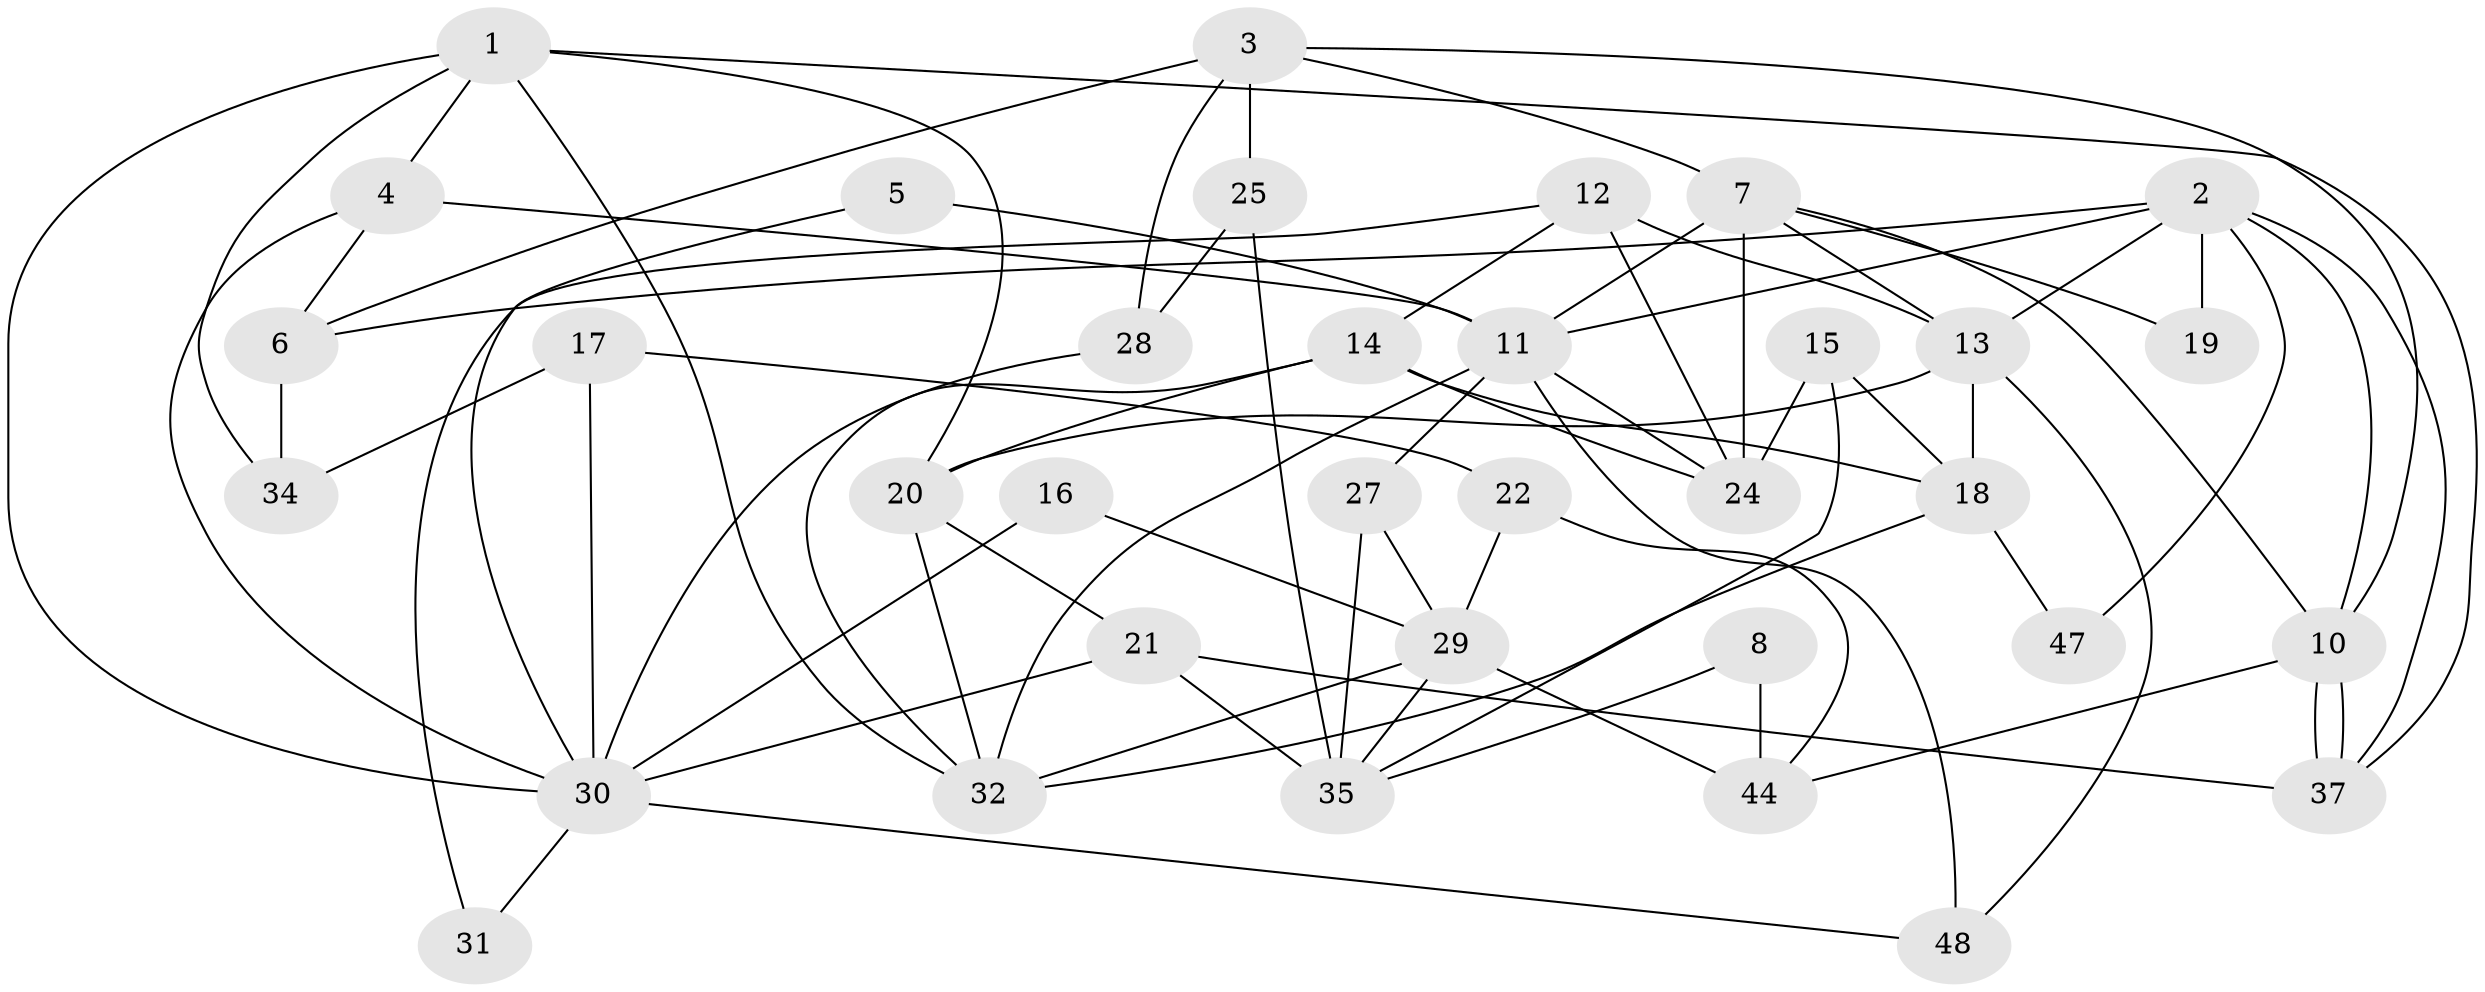 // Generated by graph-tools (version 1.1) at 2025/52/02/27/25 19:52:02]
// undirected, 35 vertices, 76 edges
graph export_dot {
graph [start="1"]
  node [color=gray90,style=filled];
  1;
  2 [super="+38"];
  3;
  4;
  5;
  6;
  7 [super="+9"];
  8;
  10 [super="+33"];
  11 [super="+23"];
  12 [super="+26"];
  13 [super="+46"];
  14 [super="+36"];
  15;
  16;
  17;
  18;
  19;
  20 [super="+42"];
  21 [super="+39"];
  22 [super="+50"];
  24;
  25;
  27;
  28;
  29 [super="+45"];
  30 [super="+43"];
  31;
  32 [super="+41"];
  34;
  35 [super="+49"];
  37 [super="+40"];
  44 [super="+51"];
  47;
  48;
  1 -- 37;
  1 -- 30;
  1 -- 4;
  1 -- 20;
  1 -- 32;
  1 -- 34;
  2 -- 11;
  2 -- 6;
  2 -- 13;
  2 -- 19 [weight=2];
  2 -- 37;
  2 -- 10;
  2 -- 47;
  3 -- 28;
  3 -- 7;
  3 -- 6;
  3 -- 25;
  3 -- 10;
  4 -- 11;
  4 -- 6;
  4 -- 30;
  5 -- 11;
  5 -- 30;
  6 -- 34;
  7 -- 11 [weight=2];
  7 -- 13;
  7 -- 19;
  7 -- 24;
  7 -- 10;
  8 -- 44 [weight=2];
  8 -- 35;
  10 -- 37;
  10 -- 37;
  10 -- 44;
  11 -- 24;
  11 -- 48;
  11 -- 27;
  11 -- 32;
  12 -- 24 [weight=2];
  12 -- 14;
  12 -- 31;
  12 -- 13;
  13 -- 48;
  13 -- 18;
  13 -- 20;
  14 -- 32;
  14 -- 20;
  14 -- 24;
  14 -- 18;
  15 -- 18;
  15 -- 24;
  15 -- 35;
  16 -- 30;
  16 -- 29;
  17 -- 34;
  17 -- 22;
  17 -- 30;
  18 -- 32;
  18 -- 47;
  20 -- 21;
  20 -- 32;
  21 -- 30 [weight=2];
  21 -- 37 [weight=2];
  21 -- 35;
  22 -- 29;
  22 -- 44;
  25 -- 35;
  25 -- 28;
  27 -- 29 [weight=2];
  27 -- 35 [weight=2];
  28 -- 30;
  29 -- 32;
  29 -- 44;
  29 -- 35;
  30 -- 31;
  30 -- 48;
}
